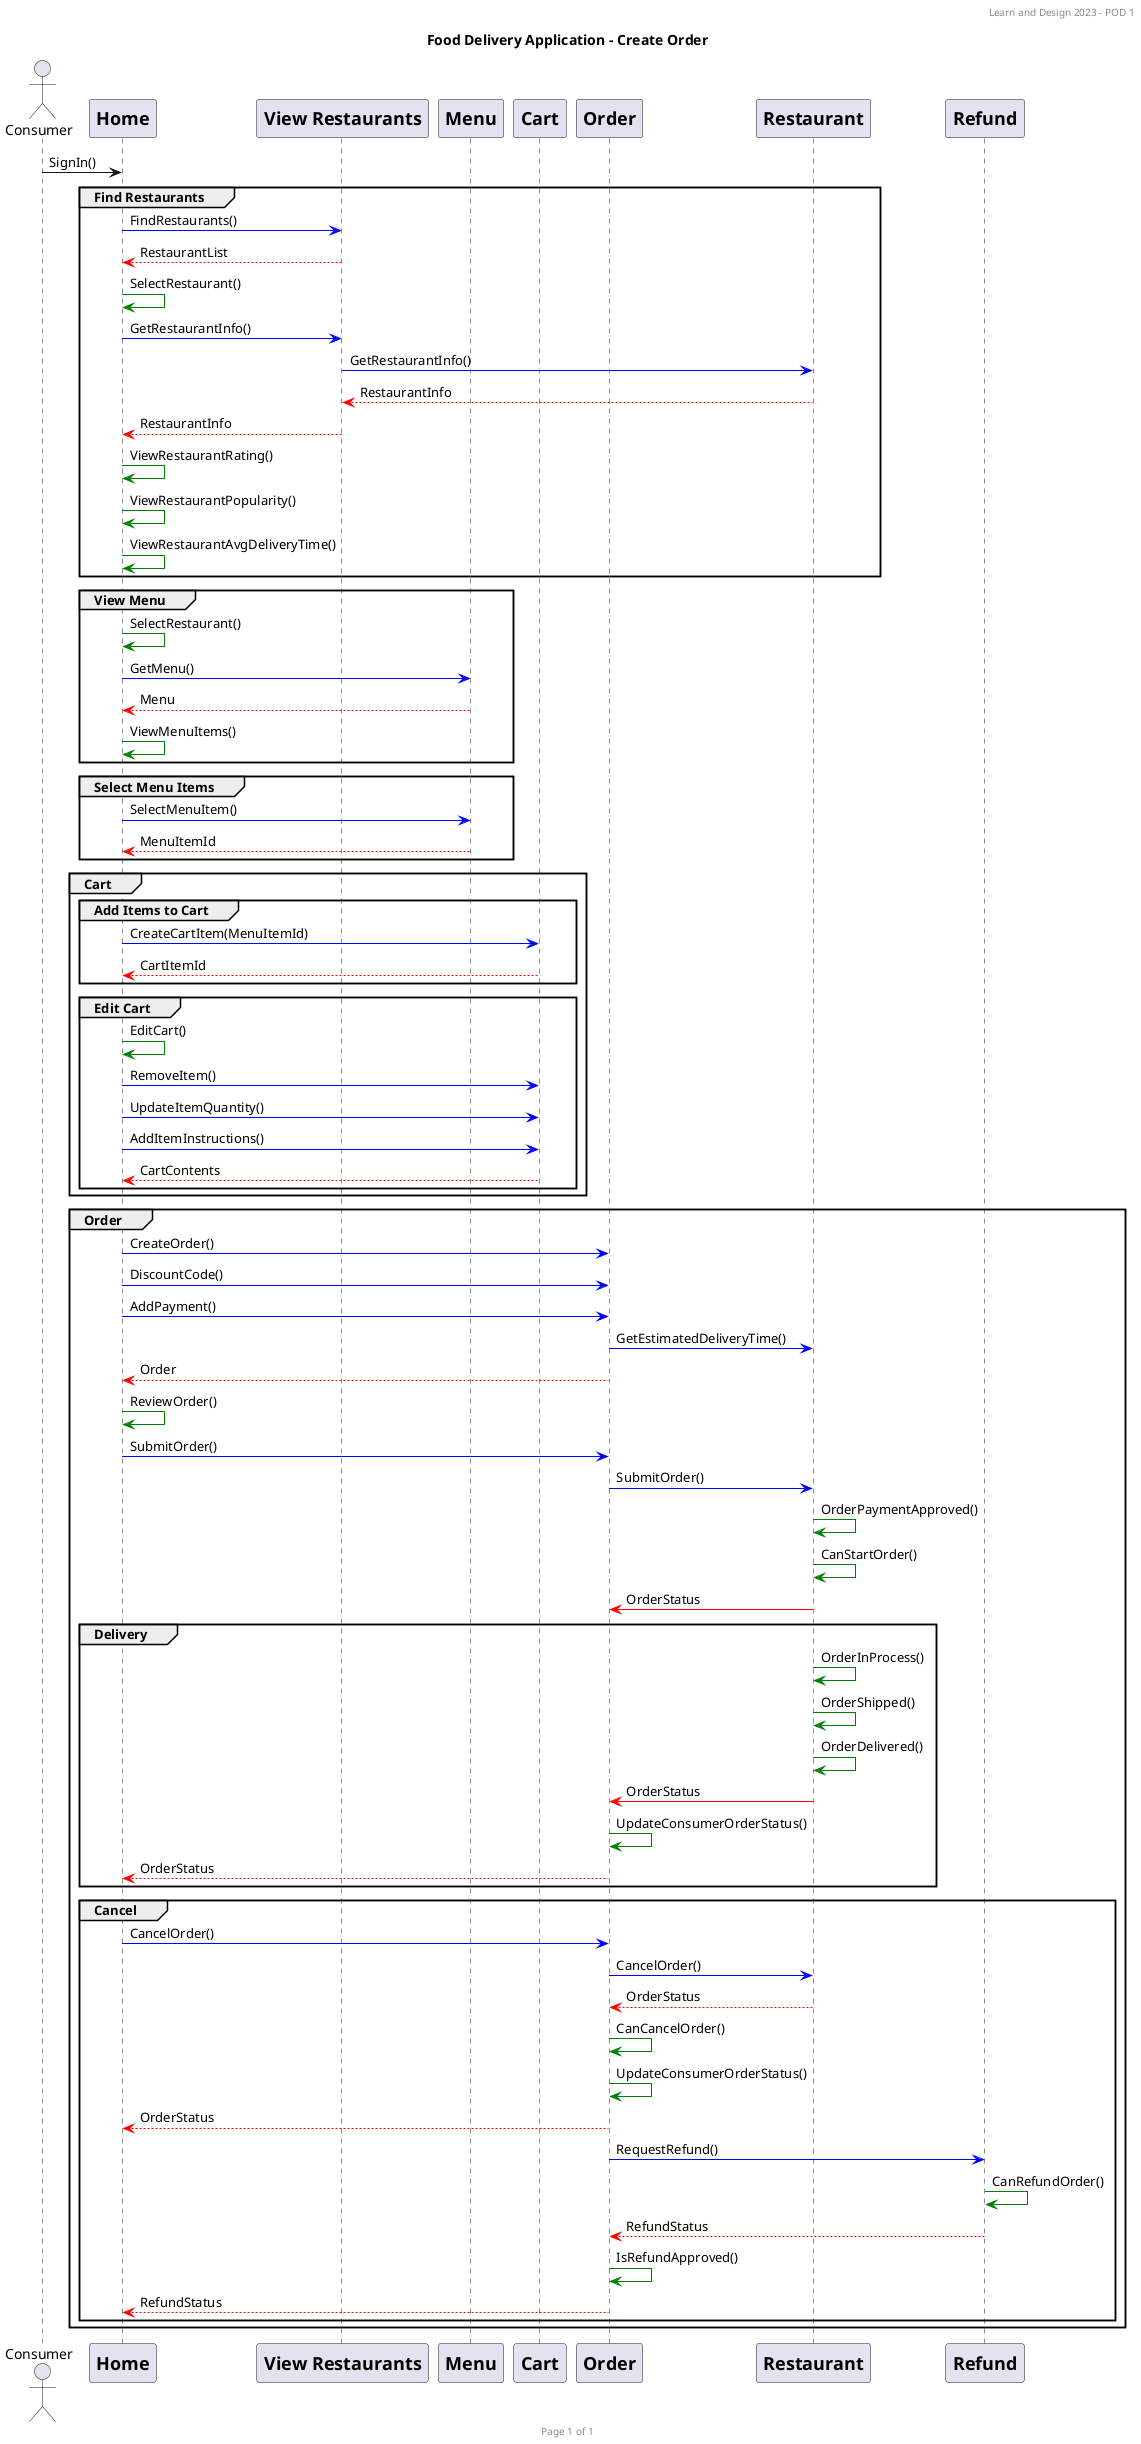 @startuml
header Learn and Design 2023 - POD 1
footer Page %page% of %lastpage%

title: Food Delivery Application - Create Order

actor Consumer

participant Home [
    = Home
]

participant ViewRestaurants [
    = View Restaurants
]

participant Menu [
    = Menu
]

participant Cart [
    = Cart
]

participant Order [
    = Order
]

participant Restaurant [
    = Restaurant
]

participant Refund [
    = Refund
]

Consumer -> Home : SignIn()
    group Find Restaurants
Home -[#blue]> ViewRestaurants : FindRestaurants()
ViewRestaurants -[#red]-> Home : RestaurantList
Home -[#green]> Home : SelectRestaurant()
Home -[#blue]> ViewRestaurants : GetRestaurantInfo()
ViewRestaurants -[#blue]> Restaurant : GetRestaurantInfo()
Restaurant -[#red]-> ViewRestaurants : RestaurantInfo
ViewRestaurants -[#red]-> Home : RestaurantInfo
Home -[#green]> Home : ViewRestaurantRating()
Home -[#green]> Home : ViewRestaurantPopularity()
Home -[#green]> Home : ViewRestaurantAvgDeliveryTime()
    end
    group View Menu
Home -[#green]> Home : SelectRestaurant()
Home -[#blue]> Menu : GetMenu()
Menu -[#red]-> Home : Menu
Home -[#green]> Home : ViewMenuItems()
    end
    group Select Menu Items
Home -[#blue]> Menu : SelectMenuItem()
Menu -[#red]-> Home : MenuItemId
    end
    group Cart
        group Add Items to Cart
Home -[#blue]> Cart : CreateCartItem(MenuItemId)
Cart -[#red]-> Home : CartItemId
        end
        group Edit Cart
Home -[#green]> Home : EditCart()
Home -[#blue]> Cart : RemoveItem()
Home -[#blue]> Cart : UpdateItemQuantity()
Home -[#blue]> Cart : AddItemInstructions()
Cart -[#red]-> Home : CartContents
        end
    end
    group Order
Home -[#blue]> Order : CreateOrder()
Home -[#blue]> Order : DiscountCode()
Home -[#blue]> Order : AddPayment()
Order -[#blue]> Restaurant : GetEstimatedDeliveryTime()

Order -[#red]-> Home : Order
Home -[#green]> Home : ReviewOrder()
Home -[#blue]> Order : SubmitOrder()
Order -[#blue]> Restaurant : SubmitOrder()
Restaurant -[#green]> Restaurant : OrderPaymentApproved()
Restaurant -[#green]> Restaurant : CanStartOrder()
Restaurant -[#red]> Order : OrderStatus
        group Delivery
Restaurant -[#green]> Restaurant : OrderInProcess()
Restaurant -[#green]> Restaurant : OrderShipped()
Restaurant -[#green]> Restaurant : OrderDelivered()
Restaurant -[#red]> Order : OrderStatus
Order -[#green]> Order : UpdateConsumerOrderStatus()
Order -[#red]-> Home : OrderStatus
        end
        group Cancel
Home -[#blue]> Order : CancelOrder()
Order -[#blue]> Restaurant : CancelOrder()
Restaurant -[#red]-> Order : OrderStatus
Order -[#green]> Order : CanCancelOrder()
Order -[#green]> Order : UpdateConsumerOrderStatus()
Order -[#red]-> Home : OrderStatus
Order -[#blue]> Refund : RequestRefund()
Refund -[#green]> Refund : CanRefundOrder()
Refund -[#red]-> Order : RefundStatus
Order -[#green]> Order : IsRefundApproved()
Order -[#red]-> Home : RefundStatus
        end
    end


@enduml